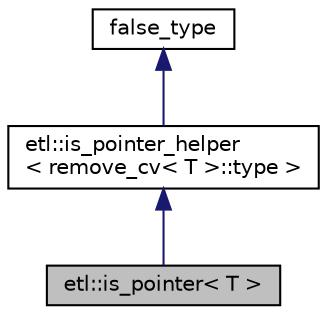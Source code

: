 digraph "etl::is_pointer&lt; T &gt;"
{
  edge [fontname="Helvetica",fontsize="10",labelfontname="Helvetica",labelfontsize="10"];
  node [fontname="Helvetica",fontsize="10",shape=record];
  Node0 [label="etl::is_pointer\< T \>",height=0.2,width=0.4,color="black", fillcolor="grey75", style="filled", fontcolor="black"];
  Node1 -> Node0 [dir="back",color="midnightblue",fontsize="10",style="solid",fontname="Helvetica"];
  Node1 [label="etl::is_pointer_helper\l\< remove_cv\< T \>::type \>",height=0.2,width=0.4,color="black", fillcolor="white", style="filled",URL="$structetl_1_1is__pointer__helper.html"];
  Node2 -> Node1 [dir="back",color="midnightblue",fontsize="10",style="solid",fontname="Helvetica"];
  Node2 [label="false_type",height=0.2,width=0.4,color="black", fillcolor="white", style="filled",URL="$structetl_1_1integral__constant.html"];
}
